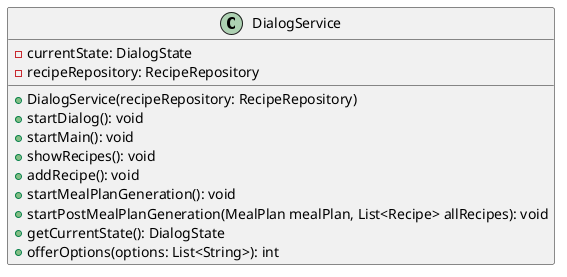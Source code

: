 @startuml

left to right direction

class DialogService {
  - currentState: DialogState
  - recipeRepository: RecipeRepository
  + DialogService(recipeRepository: RecipeRepository)
  + startDialog(): void
  + startMain(): void
  + showRecipes(): void
  + addRecipe(): void
  + startMealPlanGeneration(): void
  + startPostMealPlanGeneration(MealPlan mealPlan, List<Recipe> allRecipes): void
  + getCurrentState(): DialogState
  + offerOptions(options: List<String>): int
}

@enduml